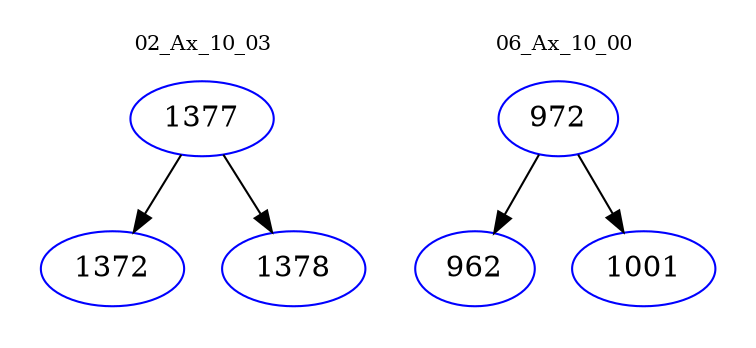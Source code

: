 digraph{
subgraph cluster_0 {
color = white
label = "02_Ax_10_03";
fontsize=10;
T0_1377 [label="1377", color="blue"]
T0_1377 -> T0_1372 [color="black"]
T0_1372 [label="1372", color="blue"]
T0_1377 -> T0_1378 [color="black"]
T0_1378 [label="1378", color="blue"]
}
subgraph cluster_1 {
color = white
label = "06_Ax_10_00";
fontsize=10;
T1_972 [label="972", color="blue"]
T1_972 -> T1_962 [color="black"]
T1_962 [label="962", color="blue"]
T1_972 -> T1_1001 [color="black"]
T1_1001 [label="1001", color="blue"]
}
}
